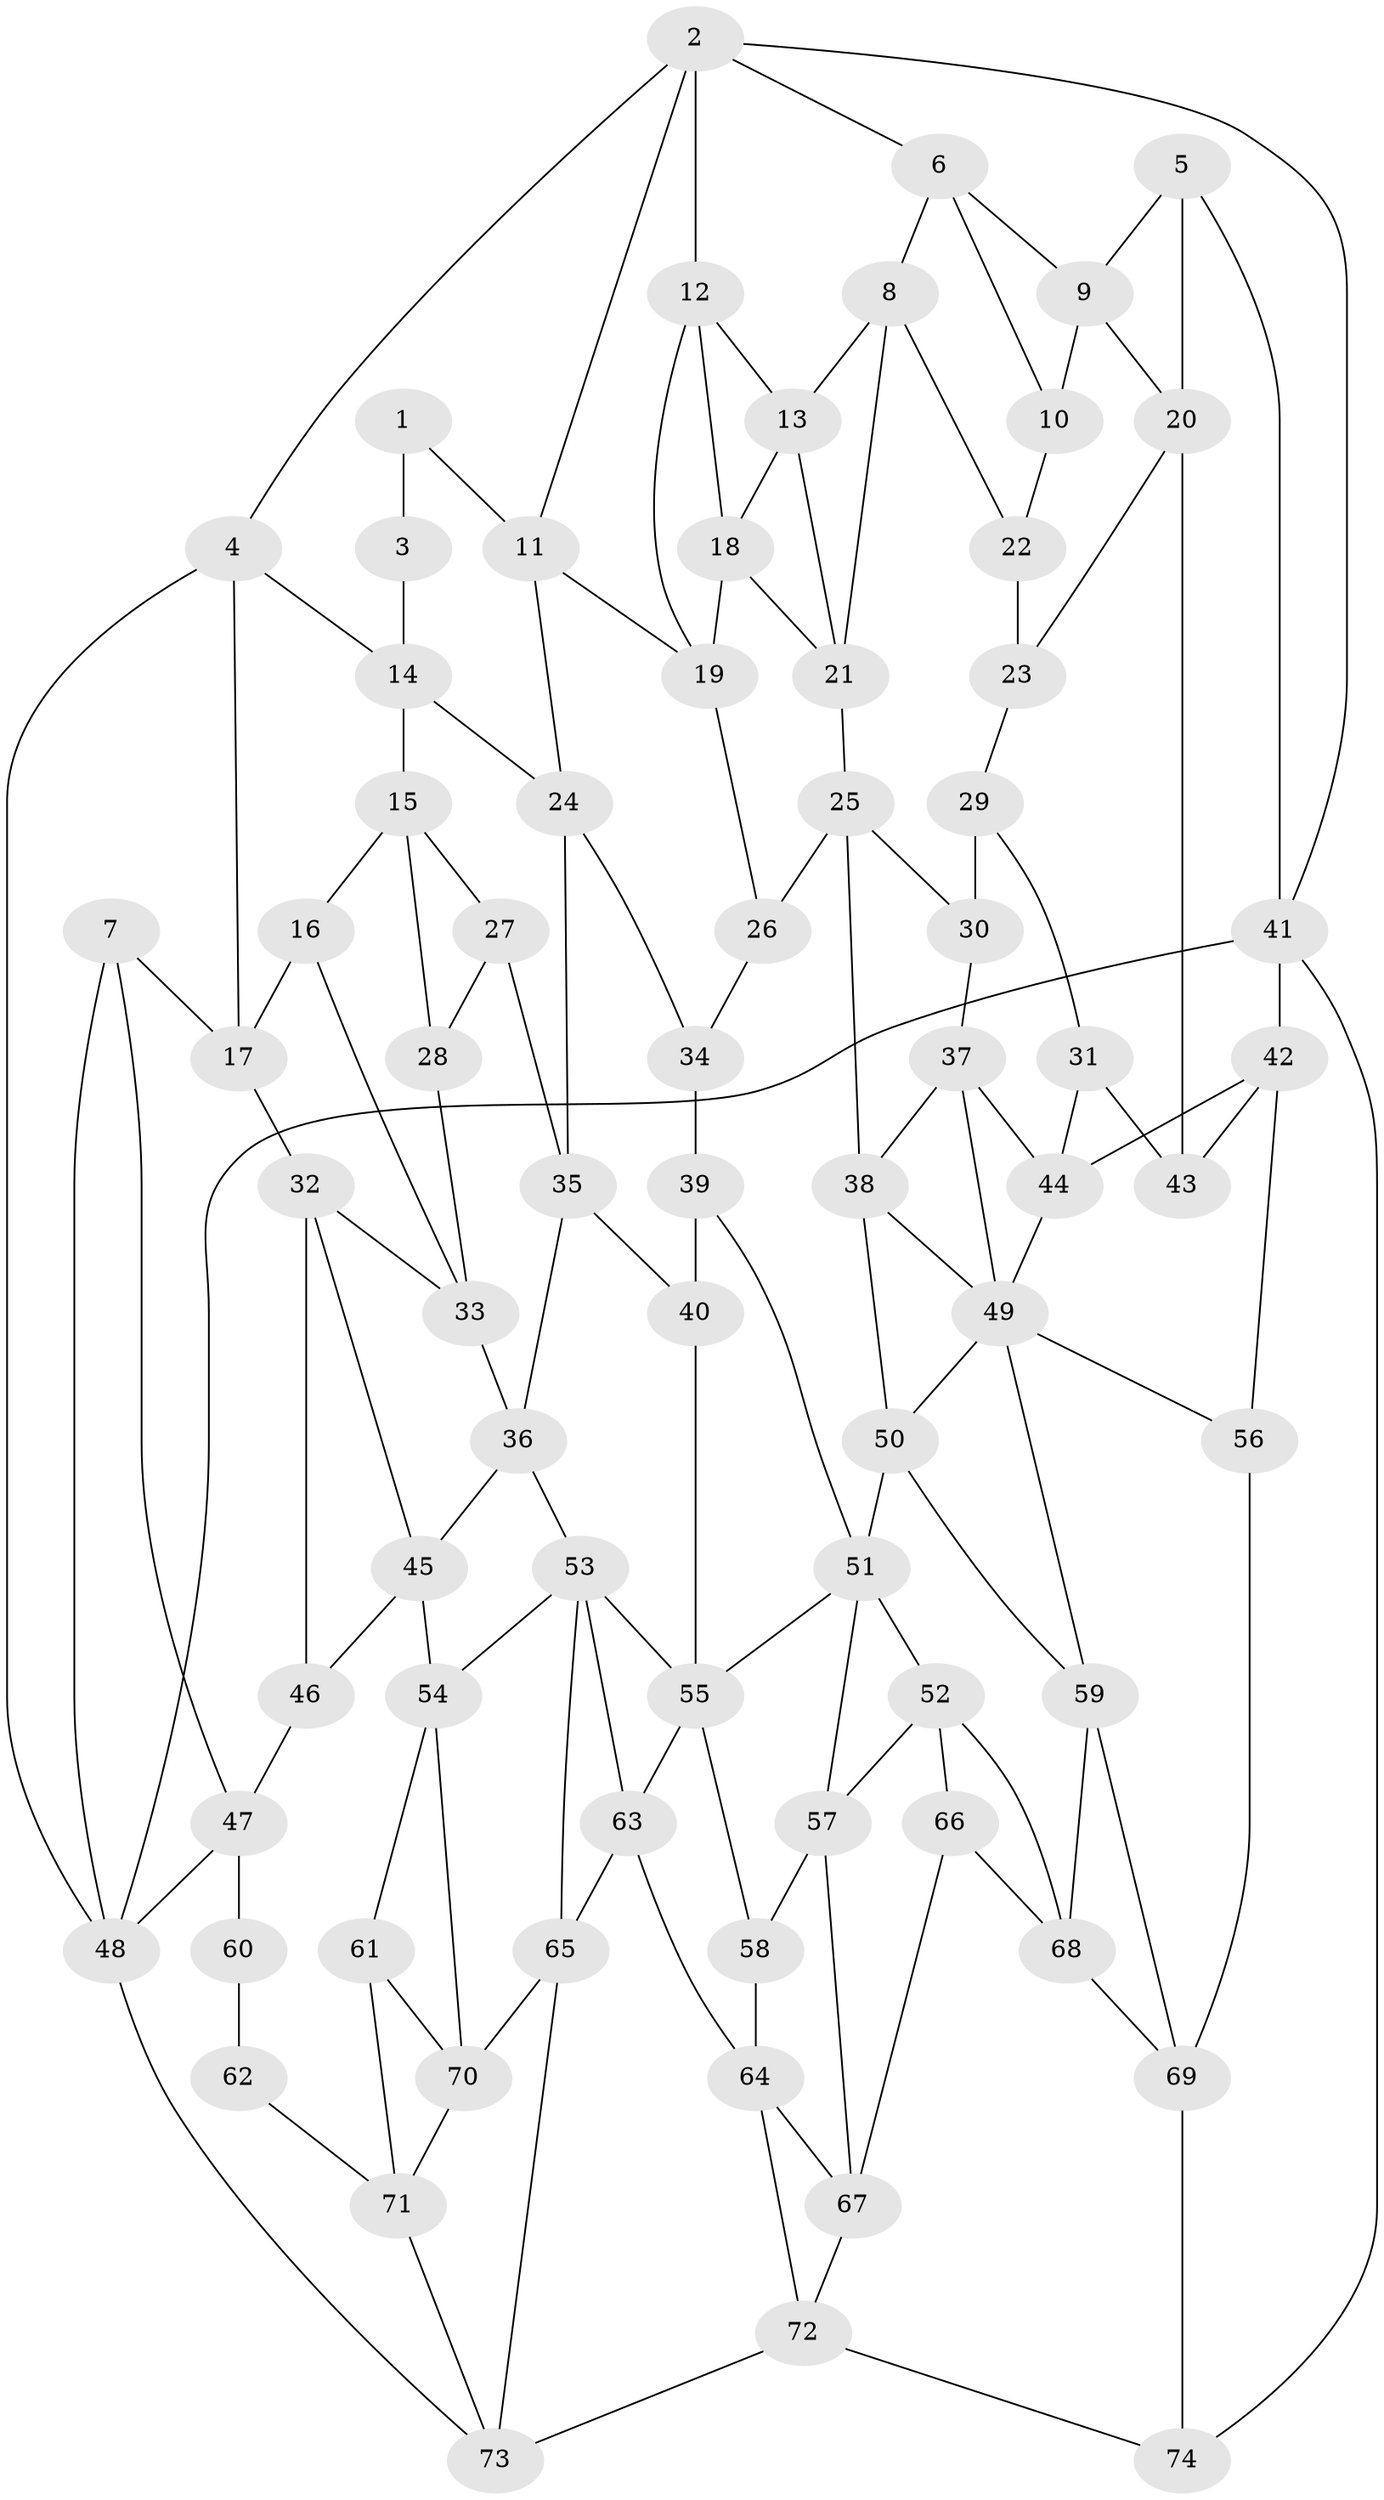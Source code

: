 // original degree distribution, {3: 0.02027027027027027, 5: 0.5202702702702703, 6: 0.22972972972972974, 4: 0.22972972972972974}
// Generated by graph-tools (version 1.1) at 2025/27/03/09/25 03:27:06]
// undirected, 74 vertices, 137 edges
graph export_dot {
graph [start="1"]
  node [color=gray90,style=filled];
  1;
  2;
  3;
  4;
  5;
  6;
  7;
  8;
  9;
  10;
  11;
  12;
  13;
  14;
  15;
  16;
  17;
  18;
  19;
  20;
  21;
  22;
  23;
  24;
  25;
  26;
  27;
  28;
  29;
  30;
  31;
  32;
  33;
  34;
  35;
  36;
  37;
  38;
  39;
  40;
  41;
  42;
  43;
  44;
  45;
  46;
  47;
  48;
  49;
  50;
  51;
  52;
  53;
  54;
  55;
  56;
  57;
  58;
  59;
  60;
  61;
  62;
  63;
  64;
  65;
  66;
  67;
  68;
  69;
  70;
  71;
  72;
  73;
  74;
  1 -- 3 [weight=2.0];
  1 -- 11 [weight=1.0];
  2 -- 4 [weight=1.0];
  2 -- 6 [weight=1.0];
  2 -- 11 [weight=1.0];
  2 -- 12 [weight=1.0];
  2 -- 41 [weight=1.0];
  3 -- 14 [weight=1.0];
  4 -- 14 [weight=1.0];
  4 -- 17 [weight=1.0];
  4 -- 48 [weight=1.0];
  5 -- 9 [weight=1.0];
  5 -- 20 [weight=1.0];
  5 -- 41 [weight=1.0];
  6 -- 8 [weight=1.0];
  6 -- 9 [weight=1.0];
  6 -- 10 [weight=1.0];
  7 -- 17 [weight=1.0];
  7 -- 47 [weight=1.0];
  7 -- 48 [weight=1.0];
  8 -- 13 [weight=1.0];
  8 -- 21 [weight=1.0];
  8 -- 22 [weight=1.0];
  9 -- 10 [weight=1.0];
  9 -- 20 [weight=1.0];
  10 -- 22 [weight=2.0];
  11 -- 19 [weight=1.0];
  11 -- 24 [weight=1.0];
  12 -- 13 [weight=1.0];
  12 -- 18 [weight=1.0];
  12 -- 19 [weight=1.0];
  13 -- 18 [weight=1.0];
  13 -- 21 [weight=1.0];
  14 -- 15 [weight=1.0];
  14 -- 24 [weight=1.0];
  15 -- 16 [weight=1.0];
  15 -- 27 [weight=1.0];
  15 -- 28 [weight=1.0];
  16 -- 17 [weight=1.0];
  16 -- 33 [weight=1.0];
  17 -- 32 [weight=1.0];
  18 -- 19 [weight=1.0];
  18 -- 21 [weight=1.0];
  19 -- 26 [weight=1.0];
  20 -- 23 [weight=1.0];
  20 -- 43 [weight=1.0];
  21 -- 25 [weight=1.0];
  22 -- 23 [weight=1.0];
  23 -- 29 [weight=1.0];
  24 -- 34 [weight=1.0];
  24 -- 35 [weight=1.0];
  25 -- 26 [weight=1.0];
  25 -- 30 [weight=1.0];
  25 -- 38 [weight=1.0];
  26 -- 34 [weight=2.0];
  27 -- 28 [weight=2.0];
  27 -- 35 [weight=1.0];
  28 -- 33 [weight=1.0];
  29 -- 30 [weight=2.0];
  29 -- 31 [weight=1.0];
  30 -- 37 [weight=1.0];
  31 -- 43 [weight=2.0];
  31 -- 44 [weight=1.0];
  32 -- 33 [weight=1.0];
  32 -- 45 [weight=1.0];
  32 -- 46 [weight=1.0];
  33 -- 36 [weight=1.0];
  34 -- 39 [weight=1.0];
  35 -- 36 [weight=1.0];
  35 -- 40 [weight=1.0];
  36 -- 45 [weight=1.0];
  36 -- 53 [weight=1.0];
  37 -- 38 [weight=1.0];
  37 -- 44 [weight=1.0];
  37 -- 49 [weight=1.0];
  38 -- 49 [weight=1.0];
  38 -- 50 [weight=1.0];
  39 -- 40 [weight=2.0];
  39 -- 51 [weight=1.0];
  40 -- 55 [weight=1.0];
  41 -- 42 [weight=1.0];
  41 -- 48 [weight=2.0];
  41 -- 74 [weight=1.0];
  42 -- 43 [weight=1.0];
  42 -- 44 [weight=1.0];
  42 -- 56 [weight=1.0];
  44 -- 49 [weight=1.0];
  45 -- 46 [weight=1.0];
  45 -- 54 [weight=1.0];
  46 -- 47 [weight=1.0];
  47 -- 48 [weight=1.0];
  47 -- 60 [weight=1.0];
  48 -- 73 [weight=1.0];
  49 -- 50 [weight=1.0];
  49 -- 56 [weight=1.0];
  49 -- 59 [weight=1.0];
  50 -- 51 [weight=2.0];
  50 -- 59 [weight=1.0];
  51 -- 52 [weight=1.0];
  51 -- 55 [weight=1.0];
  51 -- 57 [weight=1.0];
  52 -- 57 [weight=1.0];
  52 -- 66 [weight=1.0];
  52 -- 68 [weight=1.0];
  53 -- 54 [weight=1.0];
  53 -- 55 [weight=2.0];
  53 -- 63 [weight=1.0];
  53 -- 65 [weight=1.0];
  54 -- 61 [weight=1.0];
  54 -- 70 [weight=1.0];
  55 -- 58 [weight=1.0];
  55 -- 63 [weight=1.0];
  56 -- 69 [weight=1.0];
  57 -- 58 [weight=1.0];
  57 -- 67 [weight=1.0];
  58 -- 64 [weight=1.0];
  59 -- 68 [weight=1.0];
  59 -- 69 [weight=1.0];
  60 -- 62 [weight=2.0];
  61 -- 70 [weight=1.0];
  61 -- 71 [weight=1.0];
  62 -- 71 [weight=1.0];
  63 -- 64 [weight=1.0];
  63 -- 65 [weight=1.0];
  64 -- 67 [weight=1.0];
  64 -- 72 [weight=1.0];
  65 -- 70 [weight=1.0];
  65 -- 73 [weight=1.0];
  66 -- 67 [weight=1.0];
  66 -- 68 [weight=1.0];
  67 -- 72 [weight=1.0];
  68 -- 69 [weight=1.0];
  69 -- 74 [weight=1.0];
  70 -- 71 [weight=1.0];
  71 -- 73 [weight=1.0];
  72 -- 73 [weight=1.0];
  72 -- 74 [weight=1.0];
}
